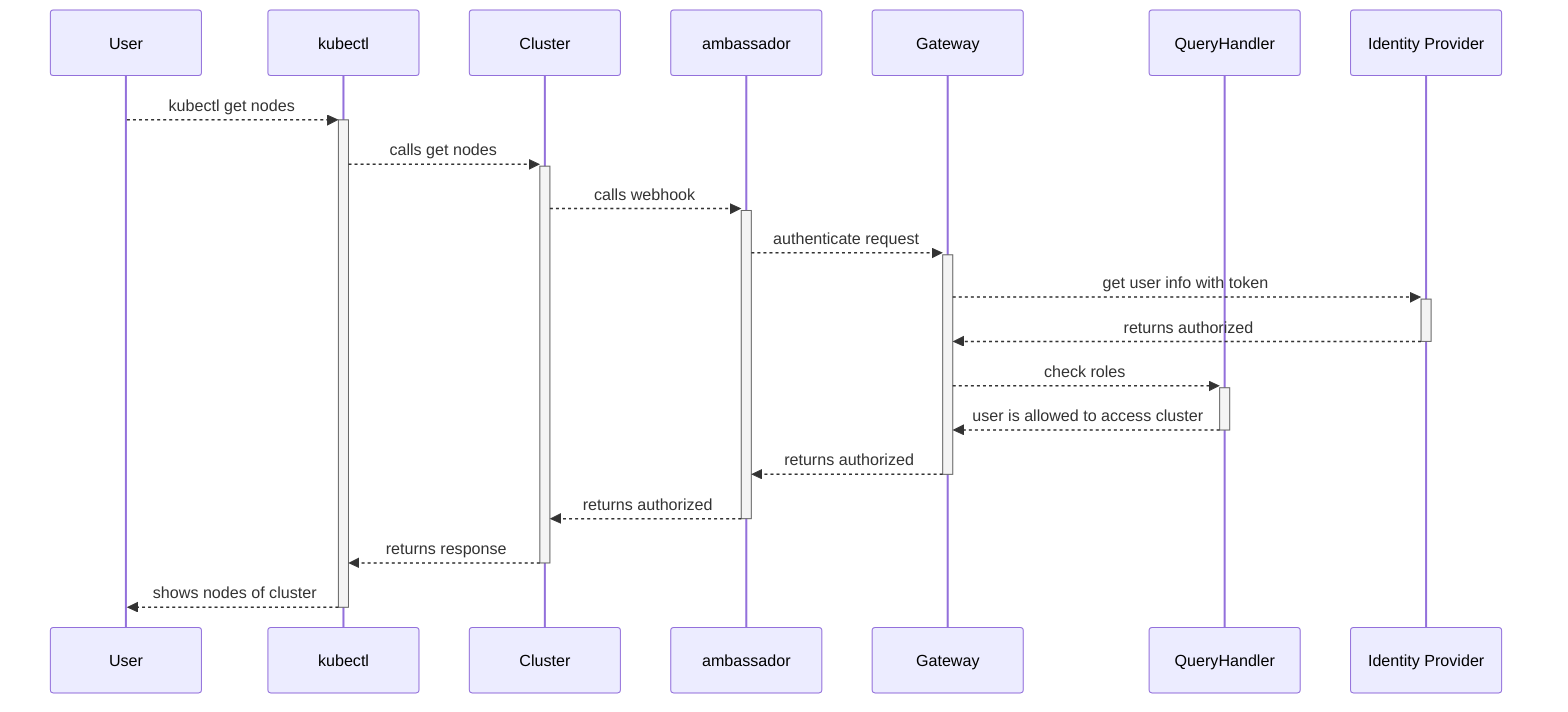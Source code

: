 sequenceDiagram
    participant U as User
    participant K as kubectl
    participant C as Cluster
    participant A as ambassador
    participant G as Gateway
    participant Q as QueryHandler
    participant I as Identity Provider
    U-->>+K: kubectl get nodes
    K-->>+C: calls get nodes
    C-->>+A: calls webhook
    A-->>+G: authenticate request
    G-->>+I: get user info with token
    I-->>-G: returns authorized
    G-->>+Q: check roles
    Q-->>-G: user is allowed to access cluster
    G-->>-A: returns authorized
    A-->>-C: returns authorized
    C-->>-K: returns response
    K-->>-U: shows nodes of cluster